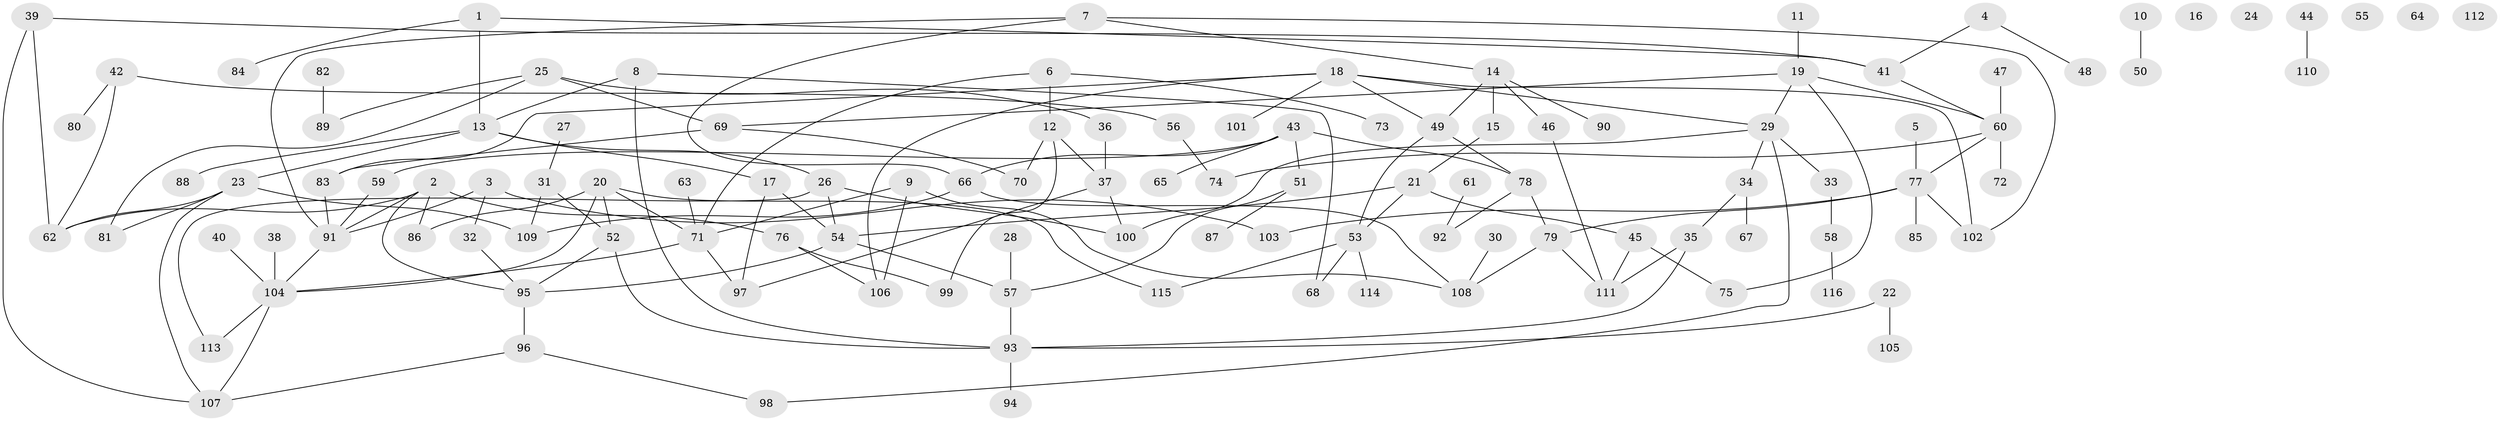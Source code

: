 // coarse degree distribution, {1: 0.3448275862068966, 0: 0.1206896551724138, 4: 0.08620689655172414, 2: 0.1896551724137931, 10: 0.017241379310344827, 3: 0.034482758620689655, 6: 0.08620689655172414, 13: 0.017241379310344827, 9: 0.034482758620689655, 7: 0.017241379310344827, 5: 0.034482758620689655, 8: 0.017241379310344827}
// Generated by graph-tools (version 1.1) at 2025/42/03/04/25 21:42:45]
// undirected, 116 vertices, 156 edges
graph export_dot {
graph [start="1"]
  node [color=gray90,style=filled];
  1;
  2;
  3;
  4;
  5;
  6;
  7;
  8;
  9;
  10;
  11;
  12;
  13;
  14;
  15;
  16;
  17;
  18;
  19;
  20;
  21;
  22;
  23;
  24;
  25;
  26;
  27;
  28;
  29;
  30;
  31;
  32;
  33;
  34;
  35;
  36;
  37;
  38;
  39;
  40;
  41;
  42;
  43;
  44;
  45;
  46;
  47;
  48;
  49;
  50;
  51;
  52;
  53;
  54;
  55;
  56;
  57;
  58;
  59;
  60;
  61;
  62;
  63;
  64;
  65;
  66;
  67;
  68;
  69;
  70;
  71;
  72;
  73;
  74;
  75;
  76;
  77;
  78;
  79;
  80;
  81;
  82;
  83;
  84;
  85;
  86;
  87;
  88;
  89;
  90;
  91;
  92;
  93;
  94;
  95;
  96;
  97;
  98;
  99;
  100;
  101;
  102;
  103;
  104;
  105;
  106;
  107;
  108;
  109;
  110;
  111;
  112;
  113;
  114;
  115;
  116;
  1 -- 13;
  1 -- 41;
  1 -- 84;
  2 -- 62;
  2 -- 76;
  2 -- 86;
  2 -- 91;
  2 -- 95;
  3 -- 32;
  3 -- 91;
  3 -- 103;
  4 -- 41;
  4 -- 48;
  5 -- 77;
  6 -- 12;
  6 -- 71;
  6 -- 73;
  7 -- 14;
  7 -- 66;
  7 -- 91;
  7 -- 102;
  8 -- 13;
  8 -- 68;
  8 -- 93;
  9 -- 71;
  9 -- 106;
  9 -- 108;
  10 -- 50;
  11 -- 19;
  12 -- 37;
  12 -- 70;
  12 -- 99;
  13 -- 17;
  13 -- 23;
  13 -- 26;
  13 -- 88;
  14 -- 15;
  14 -- 46;
  14 -- 49;
  14 -- 90;
  15 -- 21;
  17 -- 54;
  17 -- 97;
  18 -- 29;
  18 -- 49;
  18 -- 83;
  18 -- 101;
  18 -- 102;
  18 -- 106;
  19 -- 29;
  19 -- 60;
  19 -- 69;
  19 -- 75;
  20 -- 52;
  20 -- 71;
  20 -- 86;
  20 -- 104;
  20 -- 115;
  21 -- 45;
  21 -- 53;
  21 -- 54;
  22 -- 93;
  22 -- 105;
  23 -- 62;
  23 -- 81;
  23 -- 107;
  23 -- 109;
  25 -- 36;
  25 -- 69;
  25 -- 81;
  25 -- 89;
  26 -- 54;
  26 -- 100;
  26 -- 113;
  27 -- 31;
  28 -- 57;
  29 -- 33;
  29 -- 34;
  29 -- 98;
  29 -- 100;
  30 -- 108;
  31 -- 52;
  31 -- 109;
  32 -- 95;
  33 -- 58;
  34 -- 35;
  34 -- 67;
  35 -- 93;
  35 -- 111;
  36 -- 37;
  37 -- 97;
  37 -- 100;
  38 -- 104;
  39 -- 41;
  39 -- 62;
  39 -- 107;
  40 -- 104;
  41 -- 60;
  42 -- 56;
  42 -- 62;
  42 -- 80;
  43 -- 51;
  43 -- 59;
  43 -- 65;
  43 -- 66;
  43 -- 78;
  44 -- 110;
  45 -- 75;
  45 -- 111;
  46 -- 111;
  47 -- 60;
  49 -- 53;
  49 -- 78;
  51 -- 57;
  51 -- 87;
  52 -- 93;
  52 -- 95;
  53 -- 68;
  53 -- 114;
  53 -- 115;
  54 -- 57;
  54 -- 95;
  56 -- 74;
  57 -- 93;
  58 -- 116;
  59 -- 91;
  60 -- 72;
  60 -- 74;
  60 -- 77;
  61 -- 92;
  63 -- 71;
  66 -- 108;
  66 -- 109;
  69 -- 70;
  69 -- 83;
  71 -- 97;
  71 -- 104;
  76 -- 99;
  76 -- 106;
  77 -- 79;
  77 -- 85;
  77 -- 102;
  77 -- 103;
  78 -- 79;
  78 -- 92;
  79 -- 108;
  79 -- 111;
  82 -- 89;
  83 -- 91;
  91 -- 104;
  93 -- 94;
  95 -- 96;
  96 -- 98;
  96 -- 107;
  104 -- 107;
  104 -- 113;
}
